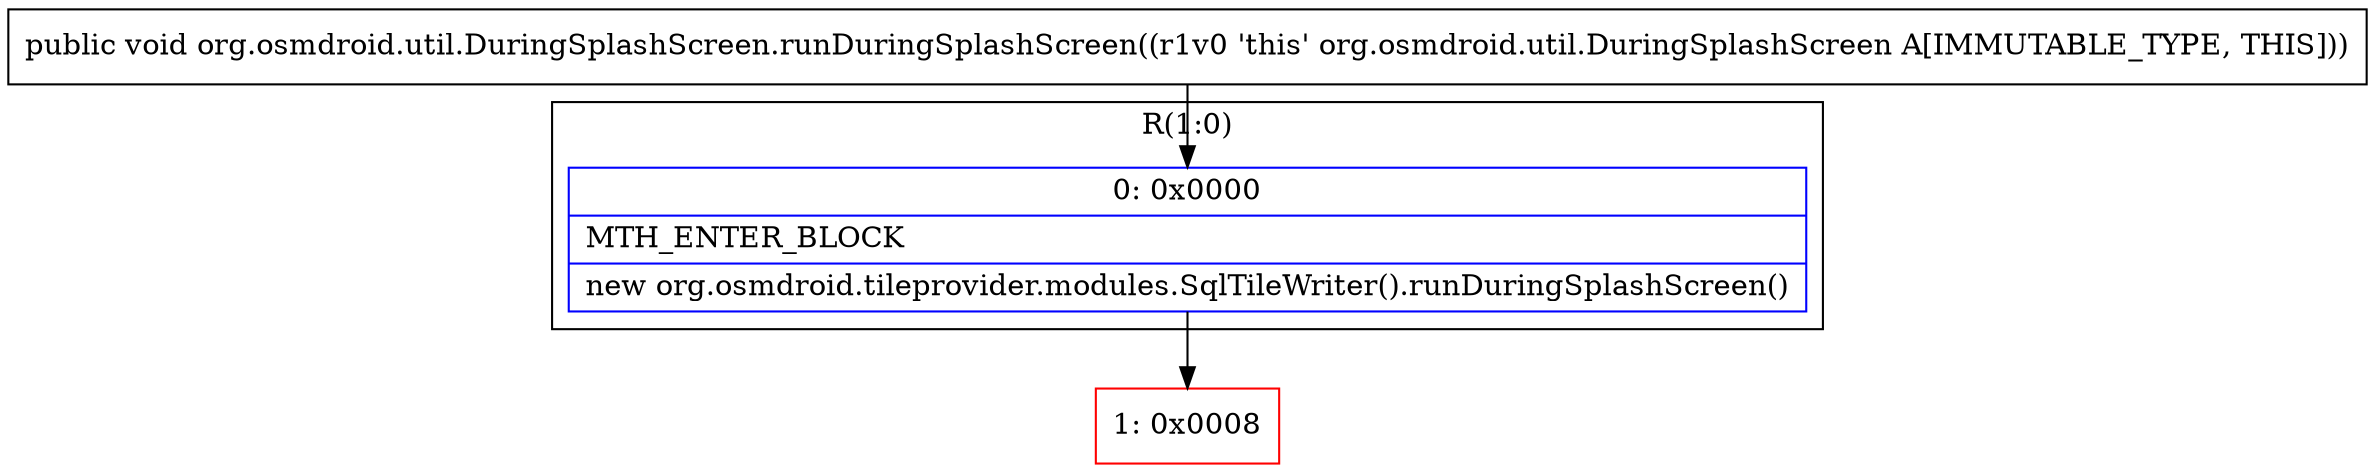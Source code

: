 digraph "CFG fororg.osmdroid.util.DuringSplashScreen.runDuringSplashScreen()V" {
subgraph cluster_Region_1323465527 {
label = "R(1:0)";
node [shape=record,color=blue];
Node_0 [shape=record,label="{0\:\ 0x0000|MTH_ENTER_BLOCK\l|new org.osmdroid.tileprovider.modules.SqlTileWriter().runDuringSplashScreen()\l}"];
}
Node_1 [shape=record,color=red,label="{1\:\ 0x0008}"];
MethodNode[shape=record,label="{public void org.osmdroid.util.DuringSplashScreen.runDuringSplashScreen((r1v0 'this' org.osmdroid.util.DuringSplashScreen A[IMMUTABLE_TYPE, THIS])) }"];
MethodNode -> Node_0;
Node_0 -> Node_1;
}

